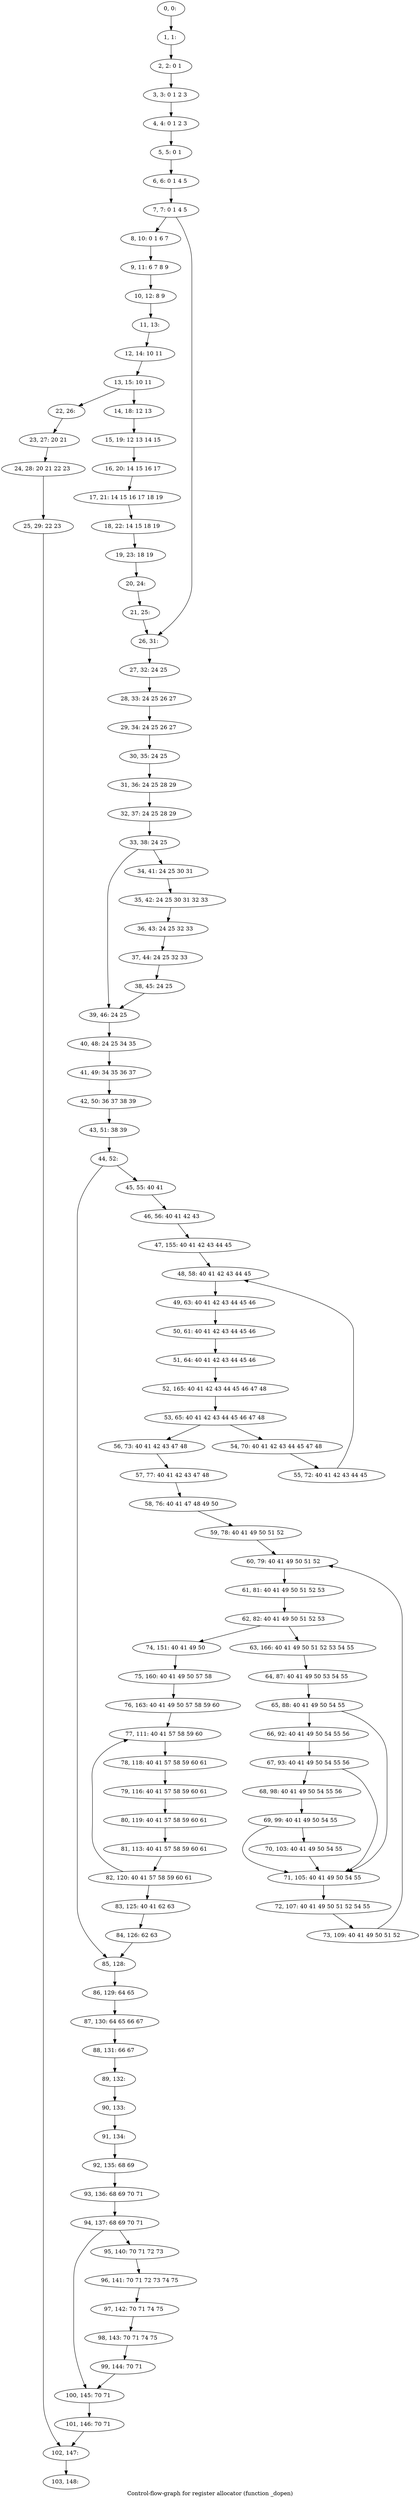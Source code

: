digraph G {
graph [label="Control-flow-graph for register allocator (function _dopen)"]
0[label="0, 0: "];
1[label="1, 1: "];
2[label="2, 2: 0 1 "];
3[label="3, 3: 0 1 2 3 "];
4[label="4, 4: 0 1 2 3 "];
5[label="5, 5: 0 1 "];
6[label="6, 6: 0 1 4 5 "];
7[label="7, 7: 0 1 4 5 "];
8[label="8, 10: 0 1 6 7 "];
9[label="9, 11: 6 7 8 9 "];
10[label="10, 12: 8 9 "];
11[label="11, 13: "];
12[label="12, 14: 10 11 "];
13[label="13, 15: 10 11 "];
14[label="14, 18: 12 13 "];
15[label="15, 19: 12 13 14 15 "];
16[label="16, 20: 14 15 16 17 "];
17[label="17, 21: 14 15 16 17 18 19 "];
18[label="18, 22: 14 15 18 19 "];
19[label="19, 23: 18 19 "];
20[label="20, 24: "];
21[label="21, 25: "];
22[label="22, 26: "];
23[label="23, 27: 20 21 "];
24[label="24, 28: 20 21 22 23 "];
25[label="25, 29: 22 23 "];
26[label="26, 31: "];
27[label="27, 32: 24 25 "];
28[label="28, 33: 24 25 26 27 "];
29[label="29, 34: 24 25 26 27 "];
30[label="30, 35: 24 25 "];
31[label="31, 36: 24 25 28 29 "];
32[label="32, 37: 24 25 28 29 "];
33[label="33, 38: 24 25 "];
34[label="34, 41: 24 25 30 31 "];
35[label="35, 42: 24 25 30 31 32 33 "];
36[label="36, 43: 24 25 32 33 "];
37[label="37, 44: 24 25 32 33 "];
38[label="38, 45: 24 25 "];
39[label="39, 46: 24 25 "];
40[label="40, 48: 24 25 34 35 "];
41[label="41, 49: 34 35 36 37 "];
42[label="42, 50: 36 37 38 39 "];
43[label="43, 51: 38 39 "];
44[label="44, 52: "];
45[label="45, 55: 40 41 "];
46[label="46, 56: 40 41 42 43 "];
47[label="47, 155: 40 41 42 43 44 45 "];
48[label="48, 58: 40 41 42 43 44 45 "];
49[label="49, 63: 40 41 42 43 44 45 46 "];
50[label="50, 61: 40 41 42 43 44 45 46 "];
51[label="51, 64: 40 41 42 43 44 45 46 "];
52[label="52, 165: 40 41 42 43 44 45 46 47 48 "];
53[label="53, 65: 40 41 42 43 44 45 46 47 48 "];
54[label="54, 70: 40 41 42 43 44 45 47 48 "];
55[label="55, 72: 40 41 42 43 44 45 "];
56[label="56, 73: 40 41 42 43 47 48 "];
57[label="57, 77: 40 41 42 43 47 48 "];
58[label="58, 76: 40 41 47 48 49 50 "];
59[label="59, 78: 40 41 49 50 51 52 "];
60[label="60, 79: 40 41 49 50 51 52 "];
61[label="61, 81: 40 41 49 50 51 52 53 "];
62[label="62, 82: 40 41 49 50 51 52 53 "];
63[label="63, 166: 40 41 49 50 51 52 53 54 55 "];
64[label="64, 87: 40 41 49 50 53 54 55 "];
65[label="65, 88: 40 41 49 50 54 55 "];
66[label="66, 92: 40 41 49 50 54 55 56 "];
67[label="67, 93: 40 41 49 50 54 55 56 "];
68[label="68, 98: 40 41 49 50 54 55 56 "];
69[label="69, 99: 40 41 49 50 54 55 "];
70[label="70, 103: 40 41 49 50 54 55 "];
71[label="71, 105: 40 41 49 50 54 55 "];
72[label="72, 107: 40 41 49 50 51 52 54 55 "];
73[label="73, 109: 40 41 49 50 51 52 "];
74[label="74, 151: 40 41 49 50 "];
75[label="75, 160: 40 41 49 50 57 58 "];
76[label="76, 163: 40 41 49 50 57 58 59 60 "];
77[label="77, 111: 40 41 57 58 59 60 "];
78[label="78, 118: 40 41 57 58 59 60 61 "];
79[label="79, 116: 40 41 57 58 59 60 61 "];
80[label="80, 119: 40 41 57 58 59 60 61 "];
81[label="81, 113: 40 41 57 58 59 60 61 "];
82[label="82, 120: 40 41 57 58 59 60 61 "];
83[label="83, 125: 40 41 62 63 "];
84[label="84, 126: 62 63 "];
85[label="85, 128: "];
86[label="86, 129: 64 65 "];
87[label="87, 130: 64 65 66 67 "];
88[label="88, 131: 66 67 "];
89[label="89, 132: "];
90[label="90, 133: "];
91[label="91, 134: "];
92[label="92, 135: 68 69 "];
93[label="93, 136: 68 69 70 71 "];
94[label="94, 137: 68 69 70 71 "];
95[label="95, 140: 70 71 72 73 "];
96[label="96, 141: 70 71 72 73 74 75 "];
97[label="97, 142: 70 71 74 75 "];
98[label="98, 143: 70 71 74 75 "];
99[label="99, 144: 70 71 "];
100[label="100, 145: 70 71 "];
101[label="101, 146: 70 71 "];
102[label="102, 147: "];
103[label="103, 148: "];
0->1 ;
1->2 ;
2->3 ;
3->4 ;
4->5 ;
5->6 ;
6->7 ;
7->8 ;
7->26 ;
8->9 ;
9->10 ;
10->11 ;
11->12 ;
12->13 ;
13->14 ;
13->22 ;
14->15 ;
15->16 ;
16->17 ;
17->18 ;
18->19 ;
19->20 ;
20->21 ;
21->26 ;
22->23 ;
23->24 ;
24->25 ;
25->102 ;
26->27 ;
27->28 ;
28->29 ;
29->30 ;
30->31 ;
31->32 ;
32->33 ;
33->34 ;
33->39 ;
34->35 ;
35->36 ;
36->37 ;
37->38 ;
38->39 ;
39->40 ;
40->41 ;
41->42 ;
42->43 ;
43->44 ;
44->45 ;
44->85 ;
45->46 ;
46->47 ;
47->48 ;
48->49 ;
49->50 ;
50->51 ;
51->52 ;
52->53 ;
53->54 ;
53->56 ;
54->55 ;
55->48 ;
56->57 ;
57->58 ;
58->59 ;
59->60 ;
60->61 ;
61->62 ;
62->63 ;
62->74 ;
63->64 ;
64->65 ;
65->66 ;
65->71 ;
66->67 ;
67->68 ;
67->71 ;
68->69 ;
69->70 ;
69->71 ;
70->71 ;
71->72 ;
72->73 ;
73->60 ;
74->75 ;
75->76 ;
76->77 ;
77->78 ;
78->79 ;
79->80 ;
80->81 ;
81->82 ;
82->83 ;
82->77 ;
83->84 ;
84->85 ;
85->86 ;
86->87 ;
87->88 ;
88->89 ;
89->90 ;
90->91 ;
91->92 ;
92->93 ;
93->94 ;
94->95 ;
94->100 ;
95->96 ;
96->97 ;
97->98 ;
98->99 ;
99->100 ;
100->101 ;
101->102 ;
102->103 ;
}
